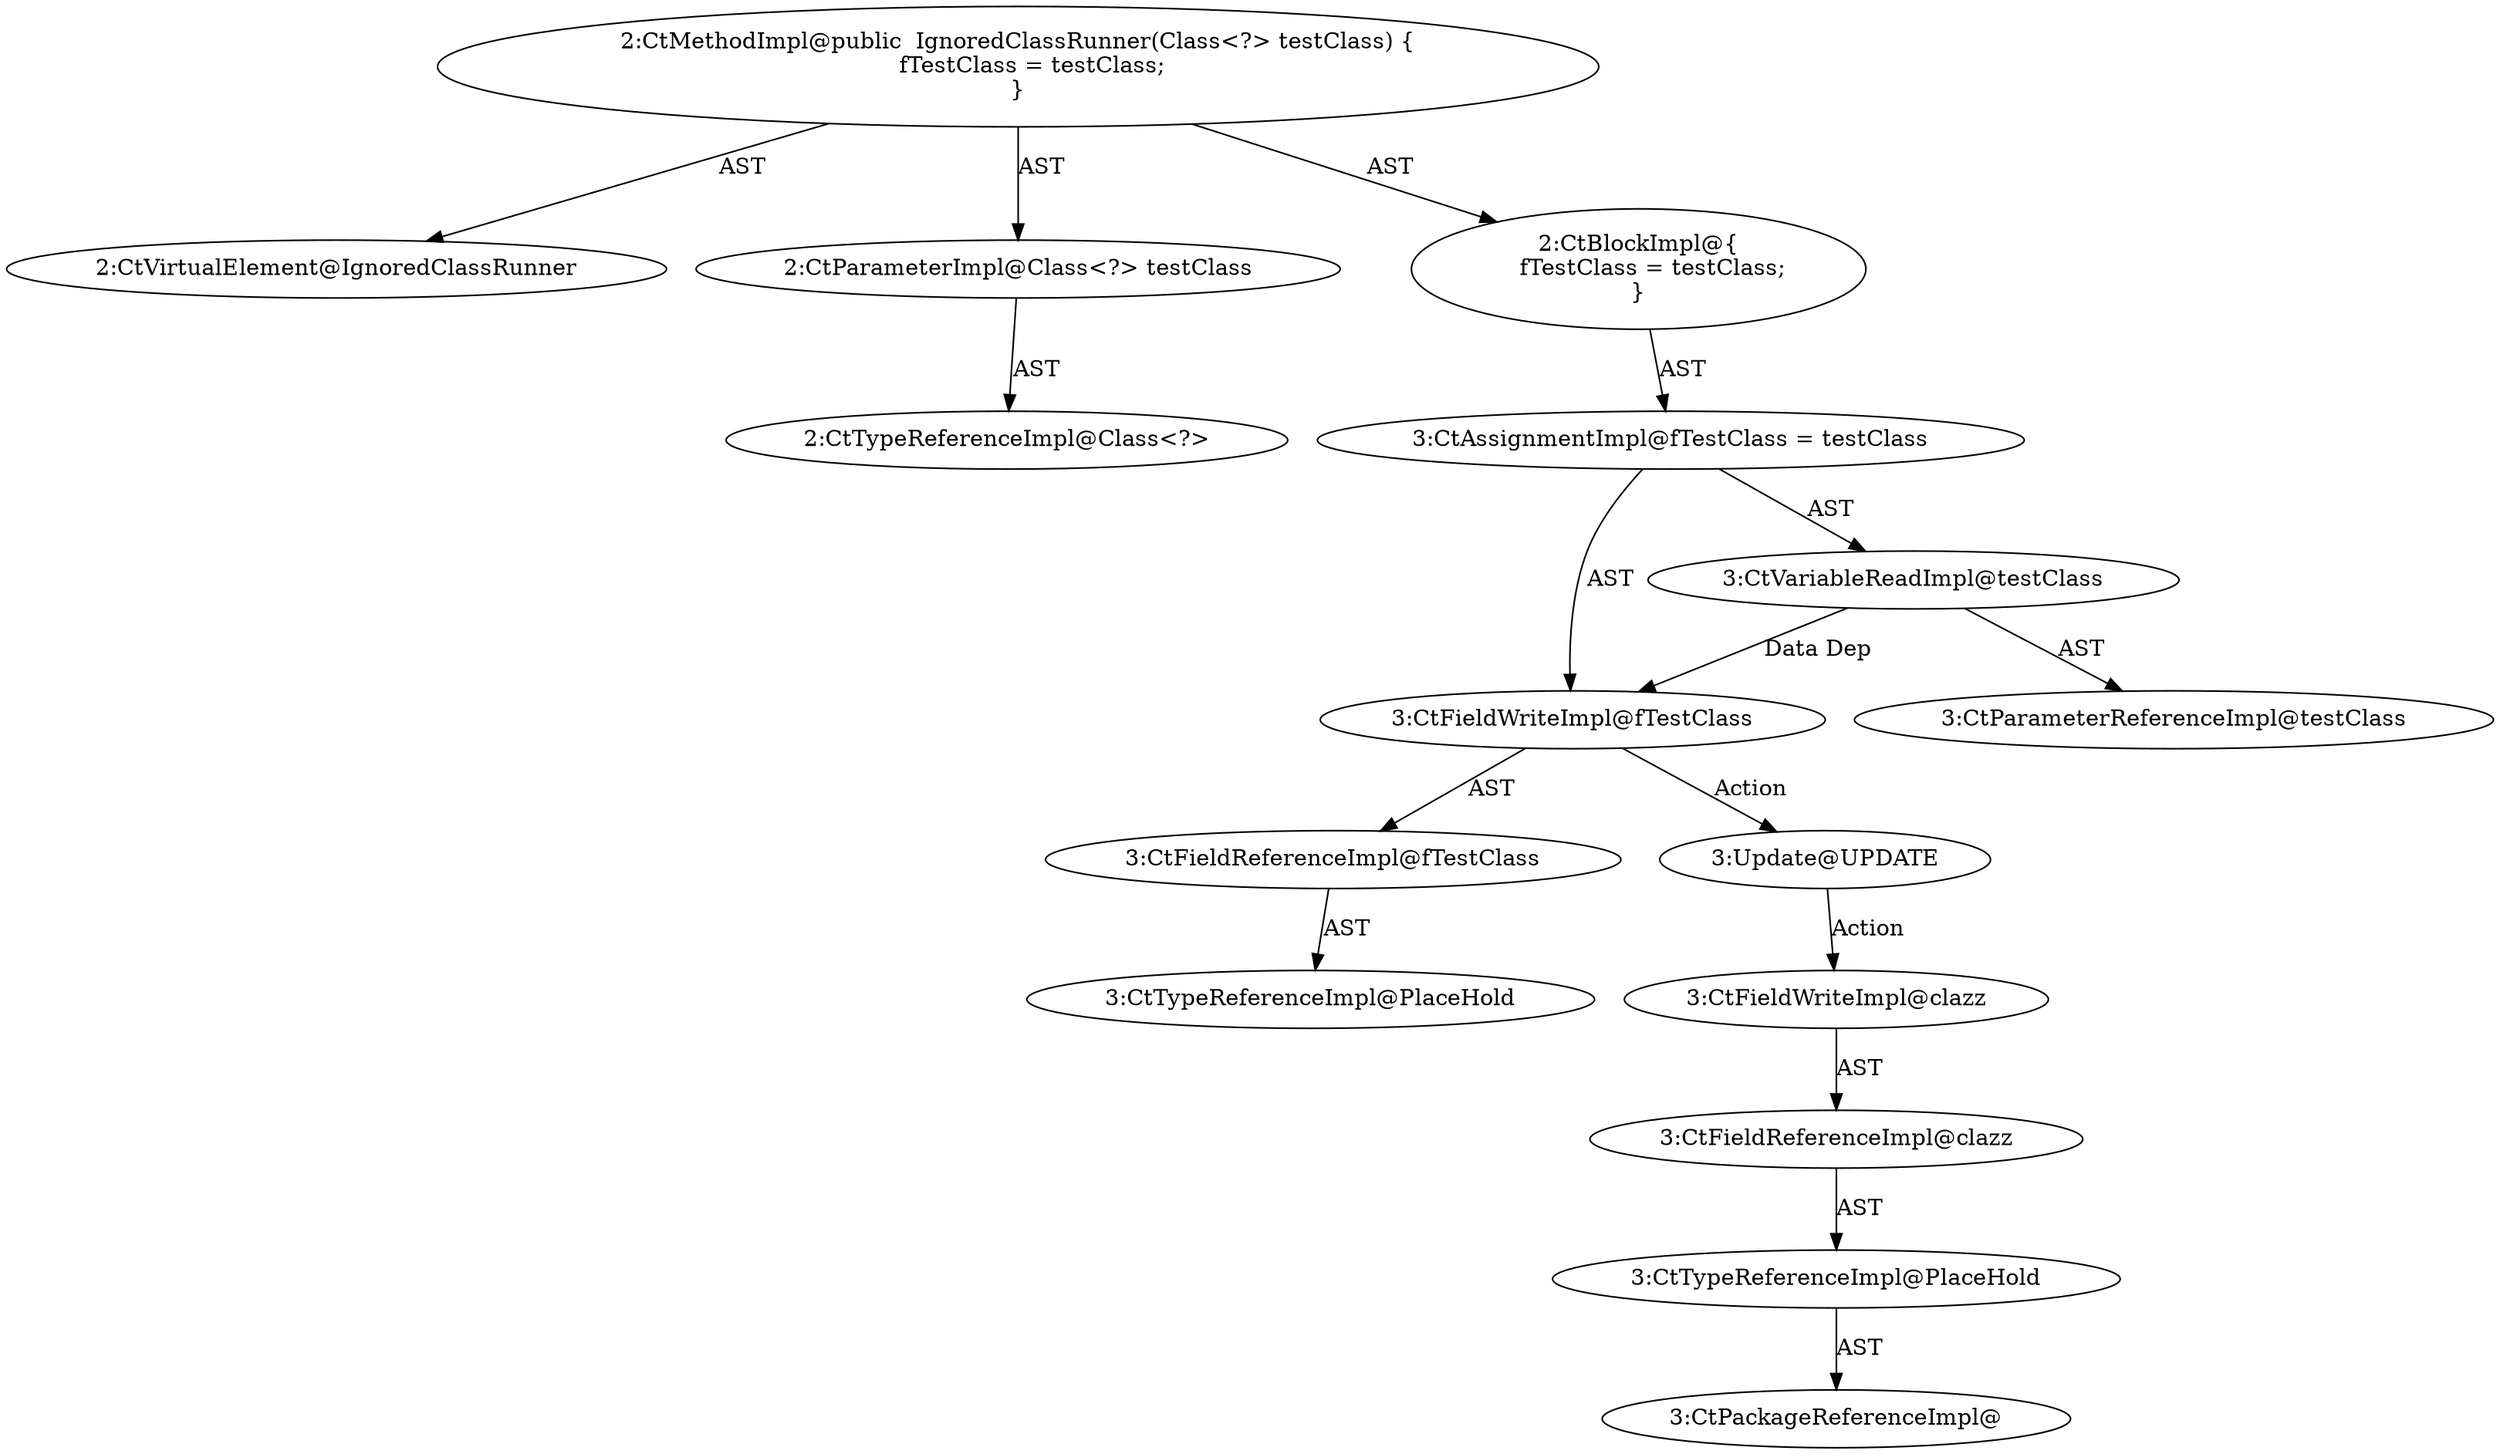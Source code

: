 digraph "IgnoredClassRunner#?,Class" {
0 [label="2:CtVirtualElement@IgnoredClassRunner" shape=ellipse]
1 [label="2:CtParameterImpl@Class<?> testClass" shape=ellipse]
2 [label="2:CtTypeReferenceImpl@Class<?>" shape=ellipse]
3 [label="3:CtFieldReferenceImpl@fTestClass" shape=ellipse]
4 [label="3:CtTypeReferenceImpl@PlaceHold" shape=ellipse]
5 [label="3:CtFieldWriteImpl@fTestClass" shape=ellipse]
6 [label="3:CtVariableReadImpl@testClass" shape=ellipse]
7 [label="3:CtParameterReferenceImpl@testClass" shape=ellipse]
8 [label="3:CtAssignmentImpl@fTestClass = testClass" shape=ellipse]
9 [label="2:CtBlockImpl@\{
    fTestClass = testClass;
\}" shape=ellipse]
10 [label="2:CtMethodImpl@public  IgnoredClassRunner(Class<?> testClass) \{
    fTestClass = testClass;
\}" shape=ellipse]
11 [label="3:Update@UPDATE" shape=ellipse]
12 [label="3:CtPackageReferenceImpl@" shape=ellipse]
13 [label="3:CtTypeReferenceImpl@PlaceHold" shape=ellipse]
14 [label="3:CtFieldReferenceImpl@clazz" shape=ellipse]
15 [label="3:CtFieldWriteImpl@clazz" shape=ellipse]
1 -> 2 [label="AST"];
3 -> 4 [label="AST"];
5 -> 3 [label="AST"];
5 -> 11 [label="Action"];
6 -> 7 [label="AST"];
6 -> 5 [label="Data Dep"];
8 -> 5 [label="AST"];
8 -> 6 [label="AST"];
9 -> 8 [label="AST"];
10 -> 0 [label="AST"];
10 -> 1 [label="AST"];
10 -> 9 [label="AST"];
11 -> 15 [label="Action"];
13 -> 12 [label="AST"];
14 -> 13 [label="AST"];
15 -> 14 [label="AST"];
}